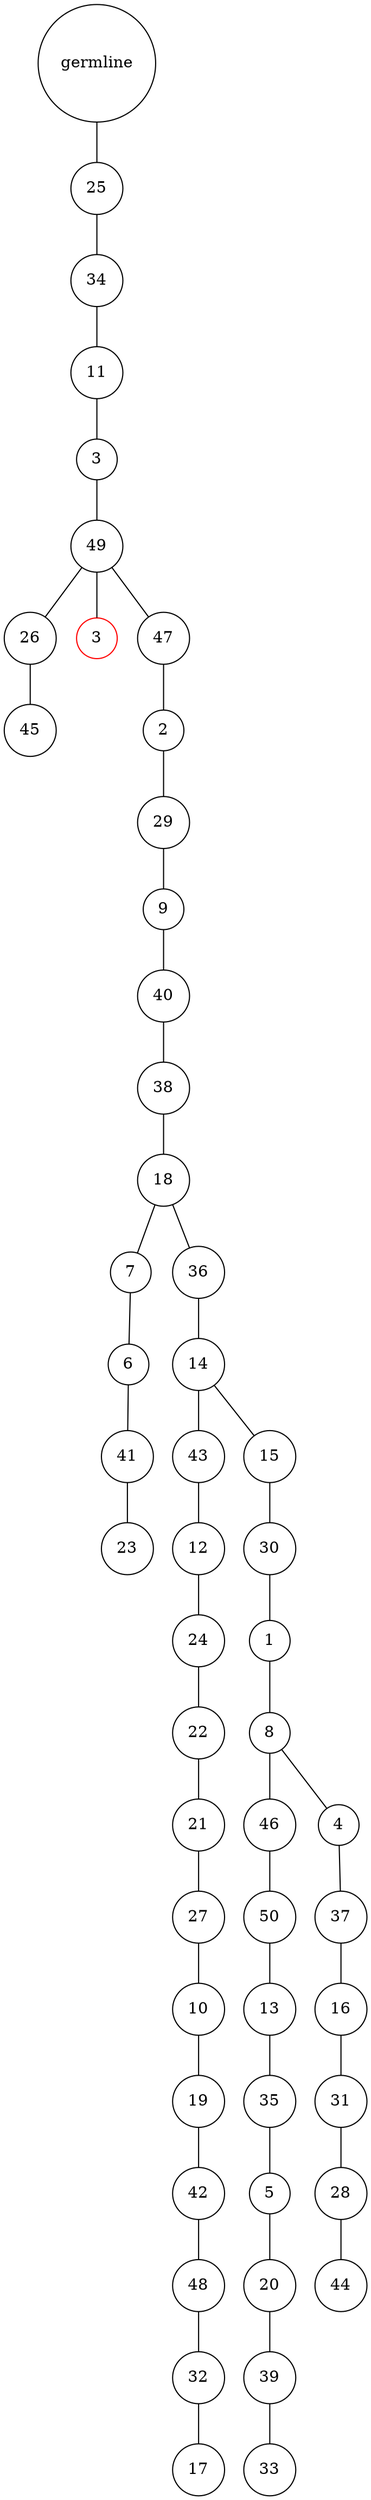 graph {
	rankdir=UD;
	splines=line;
	node [shape=circle]
	"0x7f5483a446d0" [label="germline"];
	"0x7f5483a44700" [label="25"];
	"0x7f5483a446d0" -- "0x7f5483a44700" ;
	"0x7f5483a44730" [label="34"];
	"0x7f5483a44700" -- "0x7f5483a44730" ;
	"0x7f5483a44760" [label="11"];
	"0x7f5483a44730" -- "0x7f5483a44760" ;
	"0x7f5483a44790" [label="3"];
	"0x7f5483a44760" -- "0x7f5483a44790" ;
	"0x7f5483a447c0" [label="49"];
	"0x7f5483a44790" -- "0x7f5483a447c0" ;
	"0x7f5483a447f0" [label="26"];
	"0x7f5483a447c0" -- "0x7f5483a447f0" ;
	"0x7f5483a44820" [label="45"];
	"0x7f5483a447f0" -- "0x7f5483a44820" ;
	"0x7f5483a44850" [label="3",color="red"];
	"0x7f5483a447c0" -- "0x7f5483a44850" ;
	"0x7f5483a44880" [label="47"];
	"0x7f5483a447c0" -- "0x7f5483a44880" ;
	"0x7f5483a448b0" [label="2"];
	"0x7f5483a44880" -- "0x7f5483a448b0" ;
	"0x7f5483a448e0" [label="29"];
	"0x7f5483a448b0" -- "0x7f5483a448e0" ;
	"0x7f5483a44910" [label="9"];
	"0x7f5483a448e0" -- "0x7f5483a44910" ;
	"0x7f5483a44940" [label="40"];
	"0x7f5483a44910" -- "0x7f5483a44940" ;
	"0x7f5483a44970" [label="38"];
	"0x7f5483a44940" -- "0x7f5483a44970" ;
	"0x7f5483a449a0" [label="18"];
	"0x7f5483a44970" -- "0x7f5483a449a0" ;
	"0x7f5483a449d0" [label="7"];
	"0x7f5483a449a0" -- "0x7f5483a449d0" ;
	"0x7f5483a44a00" [label="6"];
	"0x7f5483a449d0" -- "0x7f5483a44a00" ;
	"0x7f5483a44a30" [label="41"];
	"0x7f5483a44a00" -- "0x7f5483a44a30" ;
	"0x7f5483a44a60" [label="23"];
	"0x7f5483a44a30" -- "0x7f5483a44a60" ;
	"0x7f5483a44a90" [label="36"];
	"0x7f5483a449a0" -- "0x7f5483a44a90" ;
	"0x7f5483a44ac0" [label="14"];
	"0x7f5483a44a90" -- "0x7f5483a44ac0" ;
	"0x7f5483a44af0" [label="43"];
	"0x7f5483a44ac0" -- "0x7f5483a44af0" ;
	"0x7f5483a44b20" [label="12"];
	"0x7f5483a44af0" -- "0x7f5483a44b20" ;
	"0x7f5483a44b50" [label="24"];
	"0x7f5483a44b20" -- "0x7f5483a44b50" ;
	"0x7f5483a44b80" [label="22"];
	"0x7f5483a44b50" -- "0x7f5483a44b80" ;
	"0x7f5483a44bb0" [label="21"];
	"0x7f5483a44b80" -- "0x7f5483a44bb0" ;
	"0x7f5483a44be0" [label="27"];
	"0x7f5483a44bb0" -- "0x7f5483a44be0" ;
	"0x7f5483a44c10" [label="10"];
	"0x7f5483a44be0" -- "0x7f5483a44c10" ;
	"0x7f5483a44c40" [label="19"];
	"0x7f5483a44c10" -- "0x7f5483a44c40" ;
	"0x7f5483a44c70" [label="42"];
	"0x7f5483a44c40" -- "0x7f5483a44c70" ;
	"0x7f5483a44ca0" [label="48"];
	"0x7f5483a44c70" -- "0x7f5483a44ca0" ;
	"0x7f5483a44cd0" [label="32"];
	"0x7f5483a44ca0" -- "0x7f5483a44cd0" ;
	"0x7f5483a44d00" [label="17"];
	"0x7f5483a44cd0" -- "0x7f5483a44d00" ;
	"0x7f5483a44d30" [label="15"];
	"0x7f5483a44ac0" -- "0x7f5483a44d30" ;
	"0x7f5483a44d60" [label="30"];
	"0x7f5483a44d30" -- "0x7f5483a44d60" ;
	"0x7f5483a44d90" [label="1"];
	"0x7f5483a44d60" -- "0x7f5483a44d90" ;
	"0x7f5483a44dc0" [label="8"];
	"0x7f5483a44d90" -- "0x7f5483a44dc0" ;
	"0x7f5483a44df0" [label="46"];
	"0x7f5483a44dc0" -- "0x7f5483a44df0" ;
	"0x7f5483a44e20" [label="50"];
	"0x7f5483a44df0" -- "0x7f5483a44e20" ;
	"0x7f5483a44e50" [label="13"];
	"0x7f5483a44e20" -- "0x7f5483a44e50" ;
	"0x7f5483a44e80" [label="35"];
	"0x7f5483a44e50" -- "0x7f5483a44e80" ;
	"0x7f5483a44eb0" [label="5"];
	"0x7f5483a44e80" -- "0x7f5483a44eb0" ;
	"0x7f5483a44ee0" [label="20"];
	"0x7f5483a44eb0" -- "0x7f5483a44ee0" ;
	"0x7f5483a44f10" [label="39"];
	"0x7f5483a44ee0" -- "0x7f5483a44f10" ;
	"0x7f5483a44f40" [label="33"];
	"0x7f5483a44f10" -- "0x7f5483a44f40" ;
	"0x7f5483a44f70" [label="4"];
	"0x7f5483a44dc0" -- "0x7f5483a44f70" ;
	"0x7f5483a44fa0" [label="37"];
	"0x7f5483a44f70" -- "0x7f5483a44fa0" ;
	"0x7f5483a44fd0" [label="16"];
	"0x7f5483a44fa0" -- "0x7f5483a44fd0" ;
	"0x7f5483a4b040" [label="31"];
	"0x7f5483a44fd0" -- "0x7f5483a4b040" ;
	"0x7f5483a4b070" [label="28"];
	"0x7f5483a4b040" -- "0x7f5483a4b070" ;
	"0x7f5483a4b0a0" [label="44"];
	"0x7f5483a4b070" -- "0x7f5483a4b0a0" ;
}
